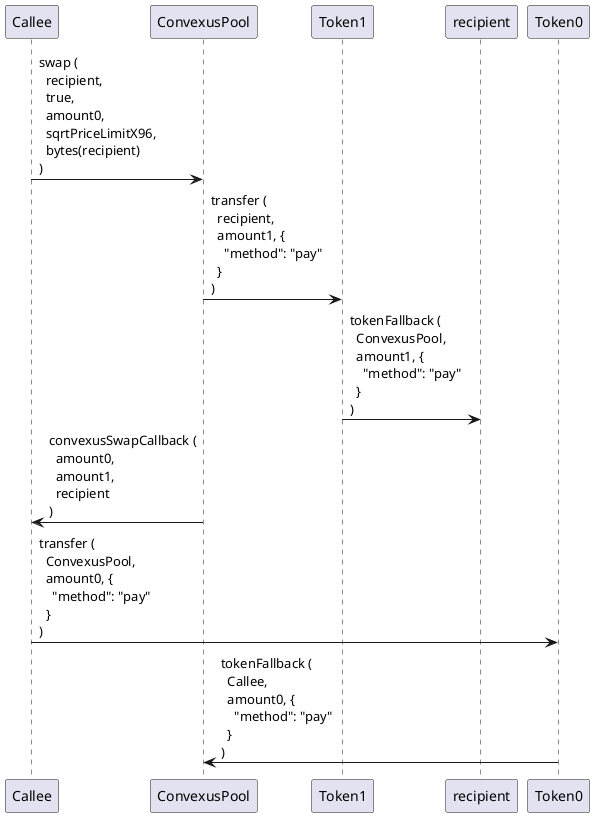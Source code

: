 @startuml Token Swap

' The Callee contract performs the swap method
Callee -> ConvexusPool : swap ( \
\n  recipient, \
\n  true, \
\n  amount0, \
\n  sqrtPriceLimitX96, \
\n  bytes(recipient) \
\n)

' The swapped tokens are paid back to the recipient
ConvexusPool -> Token1 : transfer ( \
\n  recipient, \
\n  amount1, { \
\n    "method": "pay" \
\n  } \
\n)

Token1 -> recipient : tokenFallback ( \
\n  ConvexusPool, \
\n  amount1, { \
\n    "method": "pay" \
\n  } \
\n)

ConvexusPool -> Callee : convexusSwapCallback (\
\n  amount0, \
\n  amount1, \
\n  recipient \
\n)

' The Callee contract send the required amount0 of token0
Callee -> Token0 : transfer ( \
\n  ConvexusPool, \
\n  amount0, { \
\n    "method": "pay" \
\n  } \
\n)

Token0 -> ConvexusPool : tokenFallback ( \
\n  Callee, \
\n  amount0, { \
\n    "method": "pay" \
\n  } \
\n)

@enduml